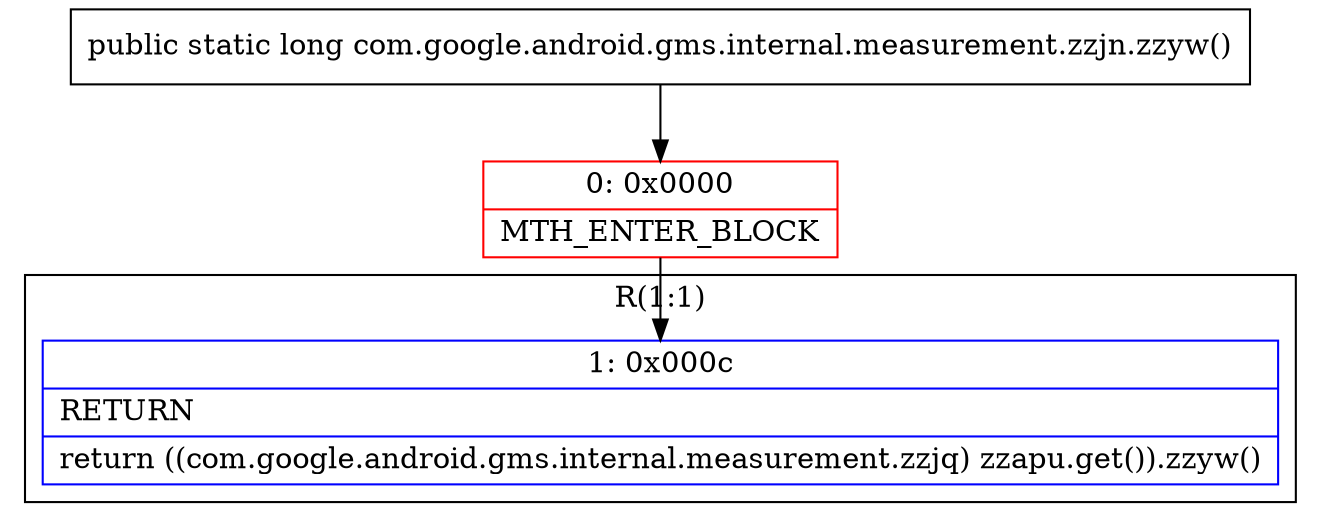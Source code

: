 digraph "CFG forcom.google.android.gms.internal.measurement.zzjn.zzyw()J" {
subgraph cluster_Region_730737370 {
label = "R(1:1)";
node [shape=record,color=blue];
Node_1 [shape=record,label="{1\:\ 0x000c|RETURN\l|return ((com.google.android.gms.internal.measurement.zzjq) zzapu.get()).zzyw()\l}"];
}
Node_0 [shape=record,color=red,label="{0\:\ 0x0000|MTH_ENTER_BLOCK\l}"];
MethodNode[shape=record,label="{public static long com.google.android.gms.internal.measurement.zzjn.zzyw() }"];
MethodNode -> Node_0;
Node_0 -> Node_1;
}

